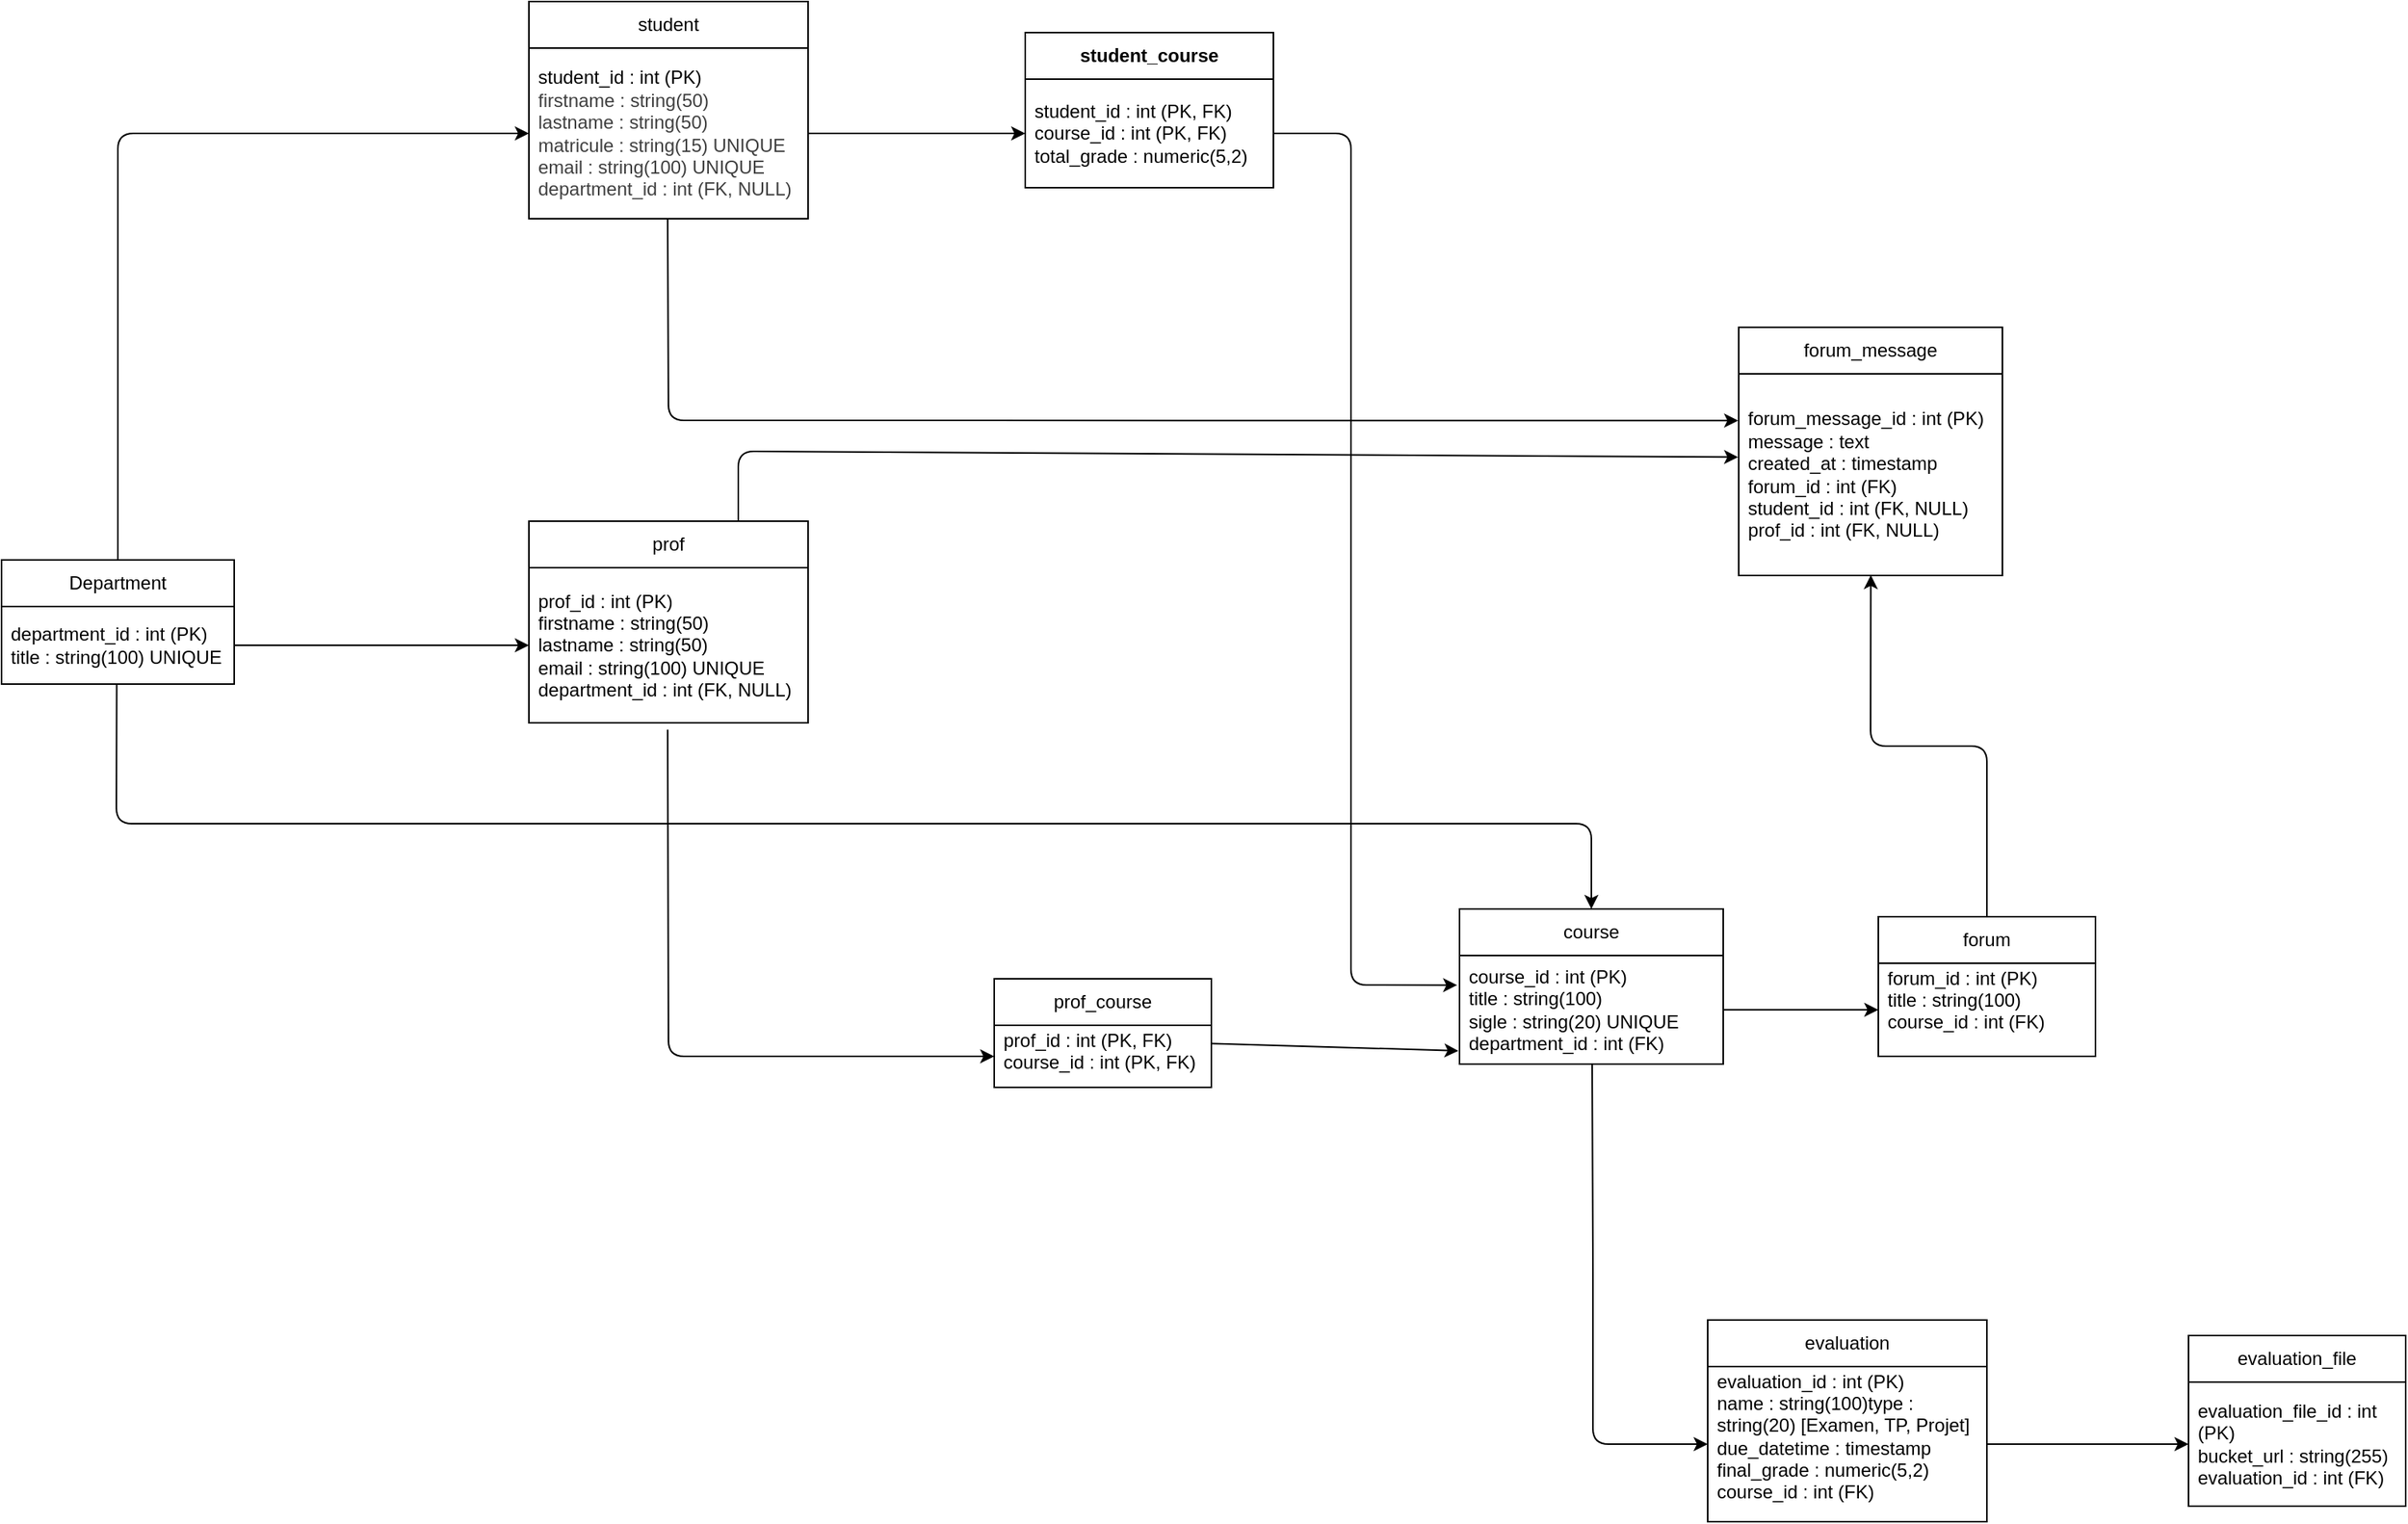 <mxfile>
    <diagram name="ERD Omnivox" id="0">
        <mxGraphModel dx="547" dy="902" grid="1" gridSize="10" guides="1" tooltips="1" connect="1" arrows="1" fold="1" page="1" pageScale="1" pageWidth="850" pageHeight="1100" math="0" shadow="0">
            <root>
                <mxCell id="0"/>
                <mxCell id="1" parent="0"/>
                <mxCell id="2" value="Department" style="swimlane;fontStyle=0;childLayout=stackLayout;horizontal=1;startSize=30;horizontalStack=0;resizeParent=1;resizeParentMax=0;resizeLast=0;collapsible=1;marginBottom=0;whiteSpace=wrap;html=1;" vertex="1" parent="1">
                    <mxGeometry y="360" width="150" height="80" as="geometry"/>
                </mxCell>
                <mxCell id="3" value="department_id : int (PK)&lt;div&gt;&lt;span style=&quot;color: rgb(0, 0, 0);&quot;&gt;title : string(100) UNIQUE&lt;/span&gt;&lt;/div&gt;" style="text;strokeColor=none;fillColor=none;align=left;verticalAlign=middle;spacingLeft=4;spacingRight=4;overflow=hidden;points=[[0,0.5],[1,0.5]];portConstraint=eastwest;rotatable=0;whiteSpace=wrap;html=1;" vertex="1" parent="2">
                    <mxGeometry y="30" width="150" height="50" as="geometry"/>
                </mxCell>
                <mxCell id="16" value="&lt;strong data-end=&quot;1046&quot; data-start=&quot;1028&quot;&gt;student_course&lt;/strong&gt;" style="swimlane;fontStyle=0;childLayout=stackLayout;horizontal=1;startSize=30;horizontalStack=0;resizeParent=1;resizeParentMax=0;resizeLast=0;collapsible=1;marginBottom=0;whiteSpace=wrap;html=1;" vertex="1" parent="1">
                    <mxGeometry x="660" y="20" width="160" height="100" as="geometry"/>
                </mxCell>
                <mxCell id="17" value="student_id : int (PK, FK)&lt;div&gt;course_id : int (PK, FK)&lt;/div&gt;&lt;div&gt;total_grade : numeric(5,2)&lt;/div&gt;" style="text;strokeColor=none;fillColor=none;align=left;verticalAlign=middle;spacingLeft=4;spacingRight=4;overflow=hidden;points=[[0,0.5],[1,0.5]];portConstraint=eastwest;rotatable=0;whiteSpace=wrap;html=1;" vertex="1" parent="16">
                    <mxGeometry y="30" width="160" height="70" as="geometry"/>
                </mxCell>
                <mxCell id="24" value="prof" style="swimlane;fontStyle=0;childLayout=stackLayout;horizontal=1;startSize=30;horizontalStack=0;resizeParent=1;resizeParentMax=0;resizeLast=0;collapsible=1;marginBottom=0;whiteSpace=wrap;html=1;" vertex="1" parent="1">
                    <mxGeometry x="340" y="335" width="180" height="130" as="geometry"/>
                </mxCell>
                <mxCell id="25" value="prof_id : int (PK)&lt;div&gt;firstname : string(50)&lt;/div&gt;&lt;div&gt;lastname : string(50)&lt;/div&gt;&lt;div&gt;email : string(100) UNIQUE&lt;/div&gt;&lt;div&gt;department_id : int (FK, NULL)&lt;/div&gt;" style="text;strokeColor=none;fillColor=none;align=left;verticalAlign=middle;spacingLeft=4;spacingRight=4;overflow=hidden;points=[[0,0.5],[1,0.5]];portConstraint=eastwest;rotatable=0;whiteSpace=wrap;html=1;" vertex="1" parent="24">
                    <mxGeometry y="30" width="180" height="100" as="geometry"/>
                </mxCell>
                <mxCell id="28" value="evaluation" style="swimlane;fontStyle=0;childLayout=stackLayout;horizontal=1;startSize=30;horizontalStack=0;resizeParent=1;resizeParentMax=0;resizeLast=0;collapsible=1;marginBottom=0;whiteSpace=wrap;html=1;" vertex="1" parent="1">
                    <mxGeometry x="1100" y="850" width="180" height="130" as="geometry"/>
                </mxCell>
                <mxCell id="29" value="evaluation_id : int (PK)&lt;div&gt;name : string(100)type : string(20) [Examen, TP, Projet]&lt;/div&gt;&lt;div&gt;due_datetime : timestamp&lt;/div&gt;&lt;div&gt;final_grade : numeric(5,2)&lt;/div&gt;&lt;div&gt;course_id : int (FK)&lt;/div&gt;&lt;div&gt;&lt;br&gt;&lt;/div&gt;&lt;div&gt;&lt;br&gt;&lt;/div&gt;&lt;div&gt;&lt;br&gt;&lt;/div&gt;&lt;div&gt;&lt;br&gt;&lt;/div&gt;&lt;div&gt;&lt;br&gt;&lt;/div&gt;" style="text;strokeColor=none;fillColor=none;align=left;verticalAlign=middle;spacingLeft=4;spacingRight=4;overflow=hidden;points=[[0,0.5],[1,0.5]];portConstraint=eastwest;rotatable=0;whiteSpace=wrap;html=1;" vertex="1" parent="28">
                    <mxGeometry y="30" width="180" height="100" as="geometry"/>
                </mxCell>
                <mxCell id="32" value="evaluation_file" style="swimlane;fontStyle=0;childLayout=stackLayout;horizontal=1;startSize=30;horizontalStack=0;resizeParent=1;resizeParentMax=0;resizeLast=0;collapsible=1;marginBottom=0;whiteSpace=wrap;html=1;" vertex="1" parent="1">
                    <mxGeometry x="1410" y="860" width="140" height="110" as="geometry"/>
                </mxCell>
                <mxCell id="33" value="evaluation_file_id : int (PK)&lt;div&gt;bucket_url : string(255)&lt;/div&gt;&lt;div&gt;evaluation_id : int (FK)&lt;/div&gt;" style="text;strokeColor=none;fillColor=none;align=left;verticalAlign=middle;spacingLeft=4;spacingRight=4;overflow=hidden;points=[[0,0.5],[1,0.5]];portConstraint=eastwest;rotatable=0;whiteSpace=wrap;html=1;" vertex="1" parent="32">
                    <mxGeometry y="30" width="140" height="80" as="geometry"/>
                </mxCell>
                <mxCell id="36" value="&lt;span style=&quot;color: rgb(0, 0, 0);&quot;&gt;forum&lt;/span&gt;" style="swimlane;fontStyle=0;childLayout=stackLayout;horizontal=1;startSize=30;horizontalStack=0;resizeParent=1;resizeParentMax=0;resizeLast=0;collapsible=1;marginBottom=0;whiteSpace=wrap;html=1;" vertex="1" parent="1">
                    <mxGeometry x="1210" y="590" width="140" height="90" as="geometry"/>
                </mxCell>
                <mxCell id="37" value="forum_id : int (PK)&lt;div&gt;title : string(100)&lt;/div&gt;&lt;div&gt;course_id : int (FK)&lt;/div&gt;&lt;div&gt;&lt;br&gt;&lt;/div&gt;" style="text;strokeColor=none;fillColor=none;align=left;verticalAlign=middle;spacingLeft=4;spacingRight=4;overflow=hidden;points=[[0,0.5],[1,0.5]];portConstraint=eastwest;rotatable=0;whiteSpace=wrap;html=1;" vertex="1" parent="36">
                    <mxGeometry y="30" width="140" height="60" as="geometry"/>
                </mxCell>
                <mxCell id="40" value="&lt;span style=&quot;color: rgb(0, 0, 0);&quot;&gt;forum_message&lt;/span&gt;" style="swimlane;fontStyle=0;childLayout=stackLayout;horizontal=1;startSize=30;horizontalStack=0;resizeParent=1;resizeParentMax=0;resizeLast=0;collapsible=1;marginBottom=0;whiteSpace=wrap;html=1;" vertex="1" parent="1">
                    <mxGeometry x="1120" y="210" width="170" height="160" as="geometry"/>
                </mxCell>
                <mxCell id="41" value="forum_message_id : int (PK)&lt;div&gt;message : text&lt;/div&gt;&lt;div&gt;created_at : timestamp&lt;/div&gt;&lt;div&gt;forum_id : int (FK)&lt;/div&gt;&lt;div&gt;student_id : int (FK, NULL)&lt;/div&gt;&lt;div&gt;prof_id : int (FK, NULL)&lt;/div&gt;" style="text;strokeColor=none;fillColor=none;align=left;verticalAlign=middle;spacingLeft=4;spacingRight=4;overflow=hidden;points=[[0,0.5],[1,0.5]];portConstraint=eastwest;rotatable=0;whiteSpace=wrap;html=1;" vertex="1" parent="40">
                    <mxGeometry y="30" width="170" height="130" as="geometry"/>
                </mxCell>
                <mxCell id="8" value="course" style="swimlane;fontStyle=0;childLayout=stackLayout;horizontal=1;startSize=30;horizontalStack=0;resizeParent=1;resizeParentMax=0;resizeLast=0;collapsible=1;marginBottom=0;whiteSpace=wrap;html=1;" vertex="1" parent="1">
                    <mxGeometry x="940" y="585" width="170" height="100" as="geometry"/>
                </mxCell>
                <mxCell id="9" value="course_id : int (PK)&lt;br&gt;&lt;div&gt;title : string(100)&lt;/div&gt;&lt;div&gt;sigle : string(20) UNIQUE&lt;/div&gt;&lt;div&gt;department_id : int (FK)&lt;/div&gt;" style="text;strokeColor=none;fillColor=none;align=left;verticalAlign=middle;spacingLeft=4;spacingRight=4;overflow=hidden;points=[[0,0.5],[1,0.5]];portConstraint=eastwest;rotatable=0;whiteSpace=wrap;html=1;" vertex="1" parent="8">
                    <mxGeometry y="30" width="170" height="70" as="geometry"/>
                </mxCell>
                <mxCell id="20" value="student" style="swimlane;fontStyle=0;childLayout=stackLayout;horizontal=1;startSize=30;horizontalStack=0;resizeParent=1;resizeParentMax=0;resizeLast=0;collapsible=1;marginBottom=0;whiteSpace=wrap;html=1;" vertex="1" parent="1">
                    <mxGeometry x="340" width="180" height="140" as="geometry"/>
                </mxCell>
                <mxCell id="21" value="student_id : int (PK)&lt;div&gt;&lt;div style=&quot;color: rgb(63, 63, 63); scrollbar-color: rgb(226, 226, 226) rgb(251, 251, 251);&quot;&gt;firstname : string(50)&lt;/div&gt;&lt;div style=&quot;color: rgb(63, 63, 63); scrollbar-color: rgb(226, 226, 226) rgb(251, 251, 251);&quot;&gt;lastname : string(50)&lt;/div&gt;&lt;/div&gt;&lt;div style=&quot;color: rgb(63, 63, 63); scrollbar-color: rgb(226, 226, 226) rgb(251, 251, 251);&quot;&gt;matricule : string(15) UNIQUE&lt;/div&gt;&lt;div style=&quot;color: rgb(63, 63, 63); scrollbar-color: rgb(226, 226, 226) rgb(251, 251, 251);&quot;&gt;email : string(100) UNIQUE&lt;/div&gt;&lt;div style=&quot;color: rgb(63, 63, 63); scrollbar-color: rgb(226, 226, 226) rgb(251, 251, 251);&quot;&gt;department_id : int (FK, NULL)&lt;/div&gt;" style="text;strokeColor=none;fillColor=none;align=left;verticalAlign=middle;spacingLeft=4;spacingRight=4;overflow=hidden;points=[[0,0.5],[1,0.5]];portConstraint=eastwest;rotatable=0;whiteSpace=wrap;html=1;" vertex="1" parent="20">
                    <mxGeometry y="30" width="180" height="110" as="geometry"/>
                </mxCell>
                <mxCell id="12" value="prof_course" style="swimlane;fontStyle=0;childLayout=stackLayout;horizontal=1;startSize=30;horizontalStack=0;resizeParent=1;resizeParentMax=0;resizeLast=0;collapsible=1;marginBottom=0;whiteSpace=wrap;html=1;" vertex="1" parent="1">
                    <mxGeometry x="640" y="630" width="140" height="70" as="geometry"/>
                </mxCell>
                <mxCell id="13" value="prof_id : int (PK, FK)&lt;div&gt;course_id : int (PK, FK)&lt;font color=&quot;#000000&quot;&gt;&lt;br&gt;&lt;/font&gt;&lt;div&gt;&lt;ul data-end=&quot;1014&quot; data-start=&quot;959&quot;&gt;&lt;br&gt;&lt;/ul&gt;&lt;/div&gt;&lt;/div&gt;" style="text;strokeColor=none;fillColor=none;align=left;verticalAlign=middle;spacingLeft=4;spacingRight=4;overflow=hidden;points=[[0,0.5],[1,0.5]];portConstraint=eastwest;rotatable=0;whiteSpace=wrap;html=1;" vertex="1" parent="12">
                    <mxGeometry y="30" width="140" height="40" as="geometry"/>
                </mxCell>
                <mxCell id="69" value="" style="endArrow=classic;html=1;exitX=0.5;exitY=0;exitDx=0;exitDy=0;entryX=0;entryY=0.5;entryDx=0;entryDy=0;" edge="1" parent="1" source="2" target="21">
                    <mxGeometry width="50" height="50" relative="1" as="geometry">
                        <mxPoint x="250" y="420" as="sourcePoint"/>
                        <mxPoint x="300" y="370" as="targetPoint"/>
                        <Array as="points">
                            <mxPoint x="75" y="85"/>
                        </Array>
                    </mxGeometry>
                </mxCell>
                <mxCell id="70" value="" style="endArrow=classic;html=1;exitX=1;exitY=0.5;exitDx=0;exitDy=0;entryX=0;entryY=0.5;entryDx=0;entryDy=0;" edge="1" parent="1" source="21" target="17">
                    <mxGeometry width="50" height="50" relative="1" as="geometry">
                        <mxPoint x="630" y="420" as="sourcePoint"/>
                        <mxPoint x="680" y="370" as="targetPoint"/>
                    </mxGeometry>
                </mxCell>
                <mxCell id="71" value="" style="endArrow=classic;html=1;exitX=1;exitY=0.5;exitDx=0;exitDy=0;entryX=0;entryY=0.5;entryDx=0;entryDy=0;" edge="1" parent="1" source="3" target="25">
                    <mxGeometry width="50" height="50" relative="1" as="geometry">
                        <mxPoint x="240" y="450" as="sourcePoint"/>
                        <mxPoint x="290" y="400" as="targetPoint"/>
                    </mxGeometry>
                </mxCell>
                <mxCell id="72" value="" style="endArrow=classic;html=1;exitX=0.497;exitY=1.044;exitDx=0;exitDy=0;exitPerimeter=0;entryX=0;entryY=0.5;entryDx=0;entryDy=0;" edge="1" parent="1" source="25" target="13">
                    <mxGeometry width="50" height="50" relative="1" as="geometry">
                        <mxPoint x="405" y="620" as="sourcePoint"/>
                        <mxPoint x="455" y="570" as="targetPoint"/>
                        <Array as="points">
                            <mxPoint x="430" y="680"/>
                        </Array>
                    </mxGeometry>
                </mxCell>
                <mxCell id="73" value="" style="endArrow=classic;html=1;exitX=0.497;exitY=1;exitDx=0;exitDy=0;exitPerimeter=0;entryX=-0.002;entryY=0.232;entryDx=0;entryDy=0;entryPerimeter=0;" edge="1" parent="1" source="21" target="41">
                    <mxGeometry width="50" height="50" relative="1" as="geometry">
                        <mxPoint x="520" y="460" as="sourcePoint"/>
                        <mxPoint x="570" y="410" as="targetPoint"/>
                        <Array as="points">
                            <mxPoint x="430" y="270"/>
                        </Array>
                    </mxGeometry>
                </mxCell>
                <mxCell id="74" value="" style="endArrow=classic;html=1;exitX=0.495;exitY=1.007;exitDx=0;exitDy=0;exitPerimeter=0;entryX=0.5;entryY=0;entryDx=0;entryDy=0;" edge="1" parent="1" source="3" target="8">
                    <mxGeometry width="50" height="50" relative="1" as="geometry">
                        <mxPoint x="250" y="400" as="sourcePoint"/>
                        <mxPoint x="300" y="350" as="targetPoint"/>
                        <Array as="points">
                            <mxPoint x="74" y="530"/>
                            <mxPoint x="1025" y="530"/>
                        </Array>
                    </mxGeometry>
                </mxCell>
                <mxCell id="75" value="" style="endArrow=classic;html=1;entryX=-0.004;entryY=0.878;entryDx=0;entryDy=0;entryPerimeter=0;exitX=1;exitY=0.293;exitDx=0;exitDy=0;exitPerimeter=0;" edge="1" parent="1" source="13" target="9">
                    <mxGeometry width="50" height="50" relative="1" as="geometry">
                        <mxPoint x="790" y="676" as="sourcePoint"/>
                        <mxPoint x="870" y="380" as="targetPoint"/>
                    </mxGeometry>
                </mxCell>
                <mxCell id="76" value="" style="endArrow=classic;html=1;exitX=1;exitY=0.5;exitDx=0;exitDy=0;entryX=-0.009;entryY=0.273;entryDx=0;entryDy=0;entryPerimeter=0;" edge="1" parent="1" source="17" target="9">
                    <mxGeometry width="50" height="50" relative="1" as="geometry">
                        <mxPoint x="880" y="430" as="sourcePoint"/>
                        <mxPoint x="930" y="380" as="targetPoint"/>
                        <Array as="points">
                            <mxPoint x="870" y="85"/>
                            <mxPoint x="870" y="634"/>
                        </Array>
                    </mxGeometry>
                </mxCell>
                <mxCell id="77" value="" style="endArrow=classic;html=1;exitX=0.75;exitY=0;exitDx=0;exitDy=0;entryX=-0.002;entryY=0.413;entryDx=0;entryDy=0;entryPerimeter=0;" edge="1" parent="1" source="24" target="41">
                    <mxGeometry width="50" height="50" relative="1" as="geometry">
                        <mxPoint x="620" y="440" as="sourcePoint"/>
                        <mxPoint x="1120" y="305" as="targetPoint"/>
                        <Array as="points">
                            <mxPoint x="475" y="290"/>
                        </Array>
                    </mxGeometry>
                </mxCell>
                <mxCell id="78" value="" style="endArrow=classic;html=1;exitX=1;exitY=0.5;exitDx=0;exitDy=0;entryX=0;entryY=0.5;entryDx=0;entryDy=0;" edge="1" parent="1" source="9" target="37">
                    <mxGeometry width="50" height="50" relative="1" as="geometry">
                        <mxPoint x="1190" y="440" as="sourcePoint"/>
                        <mxPoint x="1240" y="390" as="targetPoint"/>
                    </mxGeometry>
                </mxCell>
                <mxCell id="79" value="" style="endArrow=classic;html=1;exitX=0.5;exitY=0;exitDx=0;exitDy=0;entryX=0.501;entryY=0.998;entryDx=0;entryDy=0;entryPerimeter=0;" edge="1" parent="1" source="36" target="41">
                    <mxGeometry width="50" height="50" relative="1" as="geometry">
                        <mxPoint x="1190" y="440" as="sourcePoint"/>
                        <mxPoint x="1240" y="390" as="targetPoint"/>
                        <Array as="points">
                            <mxPoint x="1280" y="480"/>
                            <mxPoint x="1205" y="480"/>
                        </Array>
                    </mxGeometry>
                </mxCell>
                <mxCell id="80" value="" style="endArrow=classic;html=1;entryX=0;entryY=0.5;entryDx=0;entryDy=0;exitX=0.503;exitY=1.001;exitDx=0;exitDy=0;exitPerimeter=0;" edge="1" parent="1" source="9" target="29">
                    <mxGeometry width="50" height="50" relative="1" as="geometry">
                        <mxPoint x="1024" y="720" as="sourcePoint"/>
                        <mxPoint x="1250" y="440" as="targetPoint"/>
                        <Array as="points">
                            <mxPoint x="1026" y="810"/>
                            <mxPoint x="1026" y="930"/>
                        </Array>
                    </mxGeometry>
                </mxCell>
                <mxCell id="81" value="" style="endArrow=classic;html=1;exitX=1;exitY=0.5;exitDx=0;exitDy=0;entryX=0;entryY=0.5;entryDx=0;entryDy=0;" edge="1" parent="1" source="29" target="33">
                    <mxGeometry width="50" height="50" relative="1" as="geometry">
                        <mxPoint x="1350" y="840" as="sourcePoint"/>
                        <mxPoint x="1400" y="790" as="targetPoint"/>
                    </mxGeometry>
                </mxCell>
            </root>
        </mxGraphModel>
    </diagram>
</mxfile>